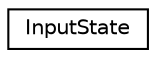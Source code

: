 digraph "Graphical Class Hierarchy"
{
  edge [fontname="Helvetica",fontsize="10",labelfontname="Helvetica",labelfontsize="10"];
  node [fontname="Helvetica",fontsize="10",shape=record];
  rankdir="LR";
  Node0 [label="InputState",height=0.2,width=0.4,color="black", fillcolor="white", style="filled",URL="$struct_input_state.html"];
}
